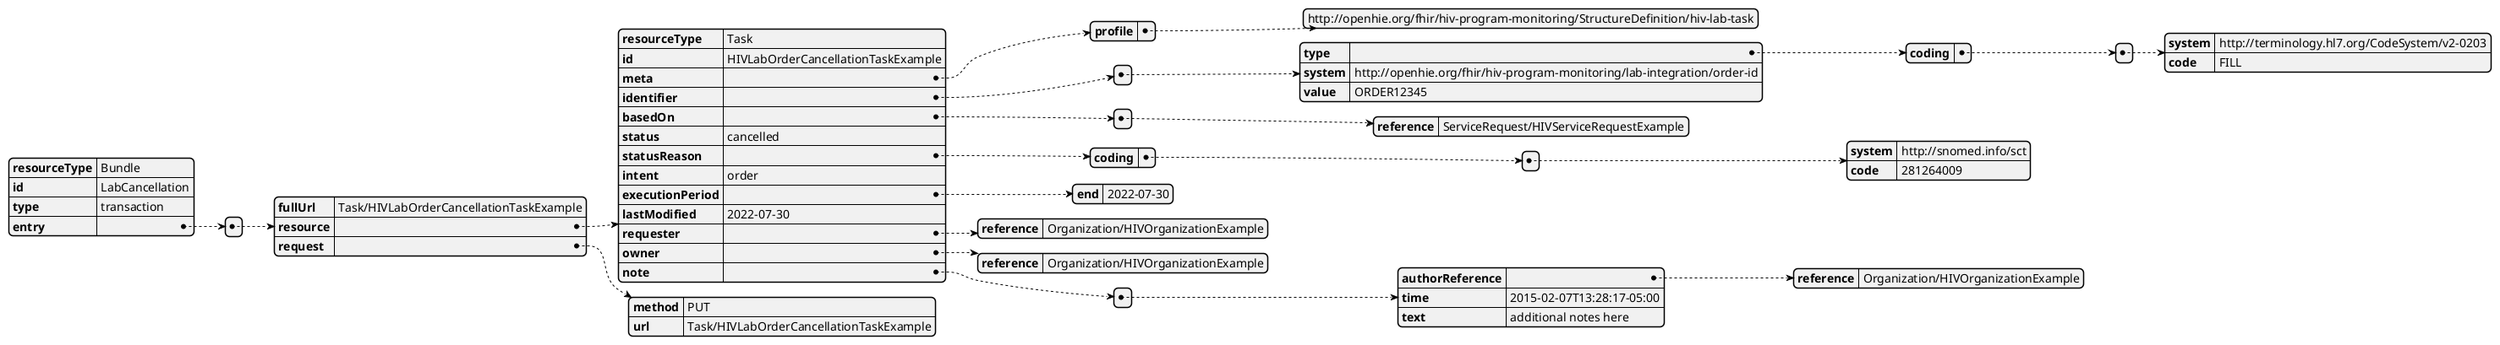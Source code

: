 @startjson lab-cancellation-bundle
{
  "resourceType" : "Bundle",
  "id" : "LabCancellation",
  "type" : "transaction",
  "entry" : [{
    "fullUrl" : "Task/HIVLabOrderCancellationTaskExample",
    "resource" : {
      "resourceType" : "Task",
      "id" : "HIVLabOrderCancellationTaskExample",
      "meta" : {
        "profile" : ["http://openhie.org/fhir/hiv-program-monitoring/StructureDefinition/hiv-lab-task"]
      },
    
      "identifier" : [{
        "type" : {
          "coding" : [{
            "system" : "http://terminology.hl7.org/CodeSystem/v2-0203",
            "code" : "FILL"
          }]
        },
        "system" : "http://openhie.org/fhir/hiv-program-monitoring/lab-integration/order-id",
        "value" : "ORDER12345"
      }],
      "basedOn" : [{
        "reference" : "ServiceRequest/HIVServiceRequestExample"
      }],
      "status" : "cancelled",
      "statusReason" : {
        "coding" : [{
          "system" : "http://snomed.info/sct",
          "code" : "281264009"
        }]
      },
      "intent" : "order",
      "executionPeriod" : {
        "end" : "2022-07-30"
      },
      "lastModified" : "2022-07-30",
      "requester" : {
        "reference" : "Organization/HIVOrganizationExample"
      },
      "owner" : {
        "reference" : "Organization/HIVOrganizationExample"
      },
      "note" : [{
        "authorReference" : {
          "reference" : "Organization/HIVOrganizationExample"
        },
        "time" : "2015-02-07T13:28:17-05:00",
        "text" : "additional notes here"
      }]
    },
    "request" : {
      "method" : "PUT",
      "url" : "Task/HIVLabOrderCancellationTaskExample"
    }
  }]
}
@endjson